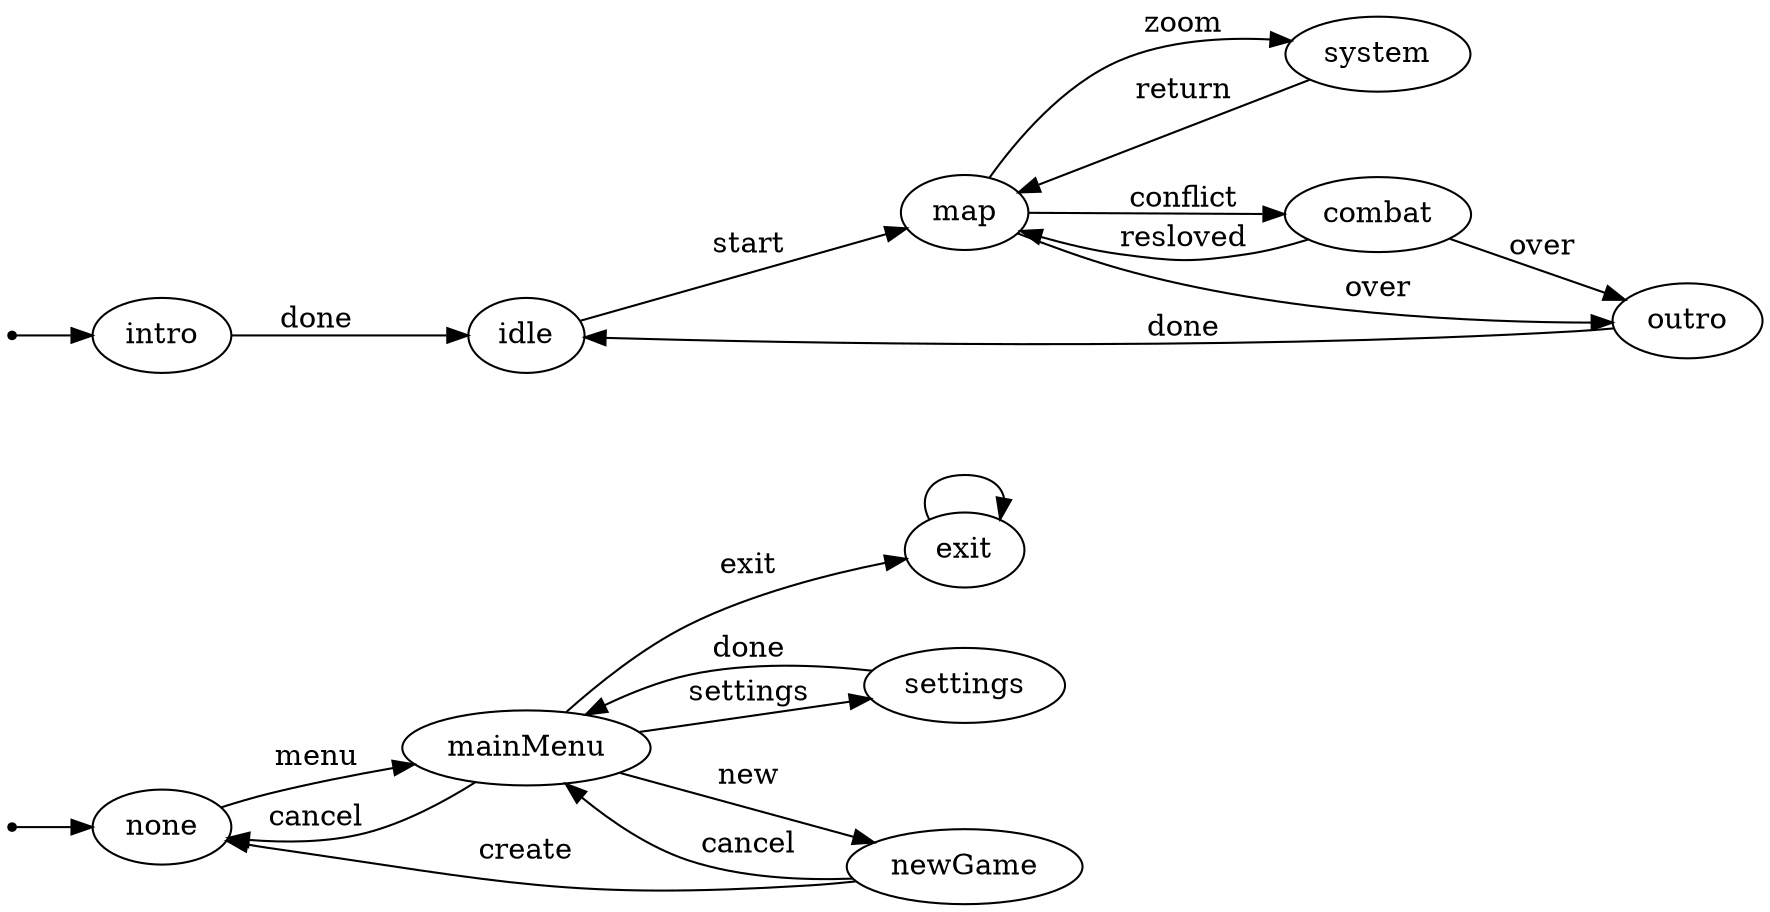 digraph form_main_states {
	rankdir=LR;
	graph [dpi=200];
	
	node [shape = point ]; q0m, q0r;
	node [shape = oval ];
	
	exit -> exit;
	
	q0m -> none;
	
	none -> mainMenu [label="menu"];
	
	mainMenu -> newGame [label="new"];
	mainMenu -> settings [label="settings"];
	mainMenu -> exit [label="exit"];
	mainMenu -> none [label="cancel"];
	
	newGame -> mainMenu [label="cancel"];
	newGame -> none [label="create"];
	
	settings -> mainMenu [label="done"];
	
	q0r -> intro;
	
	intro -> idle [label="done"];
	
	idle -> map [label="start"];
	
	map -> system [label="zoom"];
	map -> combat [label="conflict"];
	map -> outro [label="over"];
	
	system -> map [label="return"];
	
	combat -> map [label="resloved"];
	combat -> outro [label="over"];
	
	outro -> idle [label="done"];
}